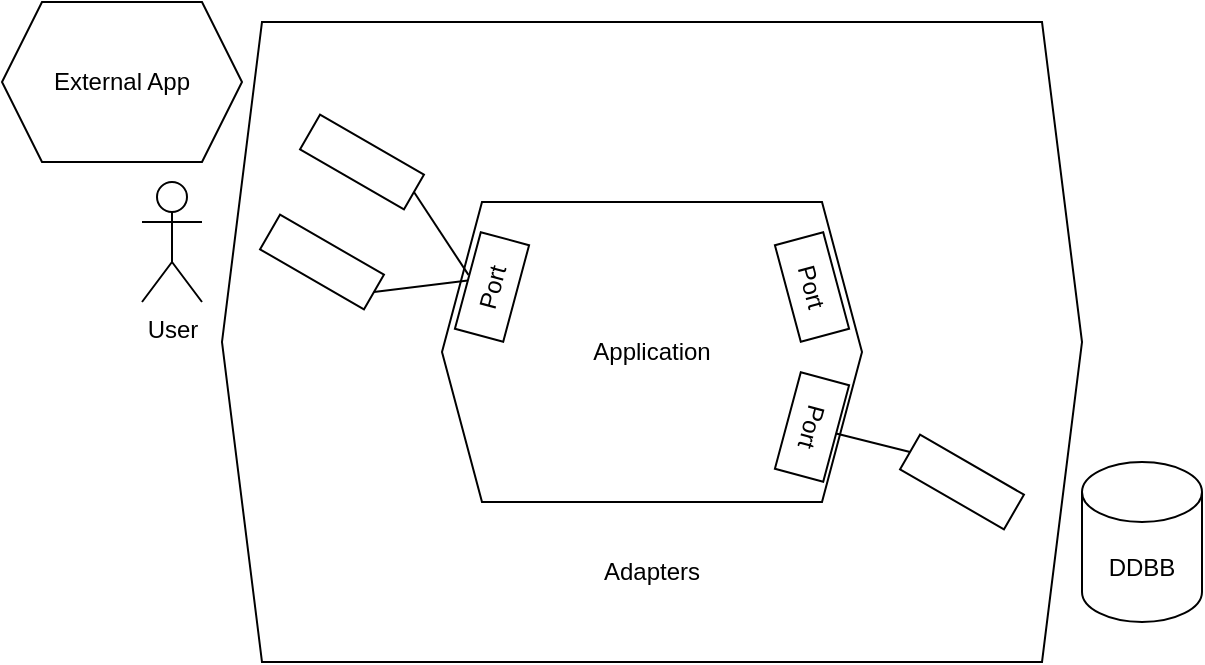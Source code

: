 <mxfile version="26.2.10">
  <diagram name="Página-1" id="wpZFTcaMxzy7xfmb7_ld">
    <mxGraphModel dx="816" dy="459" grid="1" gridSize="10" guides="1" tooltips="1" connect="1" arrows="1" fold="1" page="1" pageScale="1" pageWidth="827" pageHeight="1169" math="0" shadow="0">
      <root>
        <mxCell id="0" />
        <mxCell id="1" parent="0" />
        <mxCell id="FCiHniijyR62t2aJxtzZ-12" value="&lt;div&gt;&lt;br&gt;&lt;/div&gt;&lt;div&gt;&lt;br&gt;&lt;/div&gt;&lt;div&gt;&lt;br&gt;&lt;/div&gt;&lt;div&gt;&lt;br&gt;&lt;/div&gt;&lt;div&gt;&lt;br&gt;&lt;/div&gt;&lt;div&gt;&lt;br&gt;&lt;/div&gt;&lt;div&gt;&lt;br&gt;&lt;/div&gt;&lt;div&gt;&lt;br&gt;&lt;/div&gt;&lt;div&gt;&lt;br&gt;&lt;/div&gt;&lt;div&gt;&lt;br&gt;&lt;/div&gt;&lt;div&gt;&lt;br&gt;&lt;/div&gt;&lt;div&gt;&lt;br&gt;&lt;/div&gt;&lt;div&gt;&lt;br&gt;&lt;/div&gt;&lt;div&gt;&lt;br&gt;&lt;/div&gt;&lt;div&gt;&lt;br&gt;&lt;/div&gt;&lt;div&gt;&lt;br&gt;&lt;/div&gt;&lt;div&gt;Adapters&lt;/div&gt;" style="shape=hexagon;perimeter=hexagonPerimeter2;whiteSpace=wrap;html=1;fixedSize=1;" vertex="1" parent="1">
          <mxGeometry x="170" y="270" width="430" height="320" as="geometry" />
        </mxCell>
        <mxCell id="FCiHniijyR62t2aJxtzZ-1" value="Application" style="shape=hexagon;perimeter=hexagonPerimeter2;whiteSpace=wrap;html=1;fixedSize=1;" vertex="1" parent="1">
          <mxGeometry x="280" y="360" width="210" height="150" as="geometry" />
        </mxCell>
        <mxCell id="FCiHniijyR62t2aJxtzZ-2" value="Port" style="rounded=0;whiteSpace=wrap;html=1;rotation=-75;" vertex="1" parent="1">
          <mxGeometry x="280" y="390" width="50" height="25" as="geometry" />
        </mxCell>
        <mxCell id="FCiHniijyR62t2aJxtzZ-3" value="Port" style="rounded=0;whiteSpace=wrap;html=1;rotation=75;" vertex="1" parent="1">
          <mxGeometry x="440" y="390" width="50" height="25" as="geometry" />
        </mxCell>
        <mxCell id="FCiHniijyR62t2aJxtzZ-4" value="Port" style="rounded=0;whiteSpace=wrap;html=1;rotation=105;" vertex="1" parent="1">
          <mxGeometry x="440" y="460" width="50" height="25" as="geometry" />
        </mxCell>
        <mxCell id="FCiHniijyR62t2aJxtzZ-5" value="" style="rounded=0;whiteSpace=wrap;html=1;rotation=30;" vertex="1" parent="1">
          <mxGeometry x="210" y="330" width="60" height="20" as="geometry" />
        </mxCell>
        <mxCell id="FCiHniijyR62t2aJxtzZ-8" value="" style="endArrow=none;html=1;rounded=0;exitX=0.063;exitY=0.243;exitDx=0;exitDy=0;exitPerimeter=0;entryX=1;entryY=0.5;entryDx=0;entryDy=0;" edge="1" parent="1" source="FCiHniijyR62t2aJxtzZ-1" target="FCiHniijyR62t2aJxtzZ-5">
          <mxGeometry width="50" height="50" relative="1" as="geometry">
            <mxPoint x="220" y="430" as="sourcePoint" />
            <mxPoint x="270" y="380" as="targetPoint" />
          </mxGeometry>
        </mxCell>
        <mxCell id="FCiHniijyR62t2aJxtzZ-9" value="" style="rounded=0;whiteSpace=wrap;html=1;rotation=30;" vertex="1" parent="1">
          <mxGeometry x="190" y="380" width="60" height="20" as="geometry" />
        </mxCell>
        <mxCell id="FCiHniijyR62t2aJxtzZ-10" value="" style="endArrow=none;html=1;rounded=0;exitX=1;exitY=0.5;exitDx=0;exitDy=0;entryX=0.5;entryY=0;entryDx=0;entryDy=0;" edge="1" parent="1" source="FCiHniijyR62t2aJxtzZ-9" target="FCiHniijyR62t2aJxtzZ-2">
          <mxGeometry width="50" height="50" relative="1" as="geometry">
            <mxPoint x="303" y="406" as="sourcePoint" />
            <mxPoint x="276" y="365" as="targetPoint" />
          </mxGeometry>
        </mxCell>
        <mxCell id="FCiHniijyR62t2aJxtzZ-14" value="" style="rounded=0;whiteSpace=wrap;html=1;rotation=30;" vertex="1" parent="1">
          <mxGeometry x="510" y="490" width="60" height="20" as="geometry" />
        </mxCell>
        <mxCell id="FCiHniijyR62t2aJxtzZ-15" value="" style="endArrow=none;html=1;rounded=0;exitX=0;exitY=0.5;exitDx=0;exitDy=0;entryX=0.5;entryY=0;entryDx=0;entryDy=0;" edge="1" parent="1" source="FCiHniijyR62t2aJxtzZ-14" target="FCiHniijyR62t2aJxtzZ-4">
          <mxGeometry width="50" height="50" relative="1" as="geometry">
            <mxPoint x="507" y="520.5" as="sourcePoint" />
            <mxPoint x="480" y="479.5" as="targetPoint" />
          </mxGeometry>
        </mxCell>
        <mxCell id="FCiHniijyR62t2aJxtzZ-16" value="DDBB" style="shape=cylinder3;whiteSpace=wrap;html=1;boundedLbl=1;backgroundOutline=1;size=15;" vertex="1" parent="1">
          <mxGeometry x="600" y="490" width="60" height="80" as="geometry" />
        </mxCell>
        <mxCell id="FCiHniijyR62t2aJxtzZ-17" value="User" style="shape=umlActor;verticalLabelPosition=bottom;verticalAlign=top;html=1;" vertex="1" parent="1">
          <mxGeometry x="130" y="350" width="30" height="60" as="geometry" />
        </mxCell>
        <mxCell id="FCiHniijyR62t2aJxtzZ-19" value="External App" style="shape=hexagon;perimeter=hexagonPerimeter2;whiteSpace=wrap;html=1;fixedSize=1;" vertex="1" parent="1">
          <mxGeometry x="60" y="260" width="120" height="80" as="geometry" />
        </mxCell>
      </root>
    </mxGraphModel>
  </diagram>
</mxfile>
